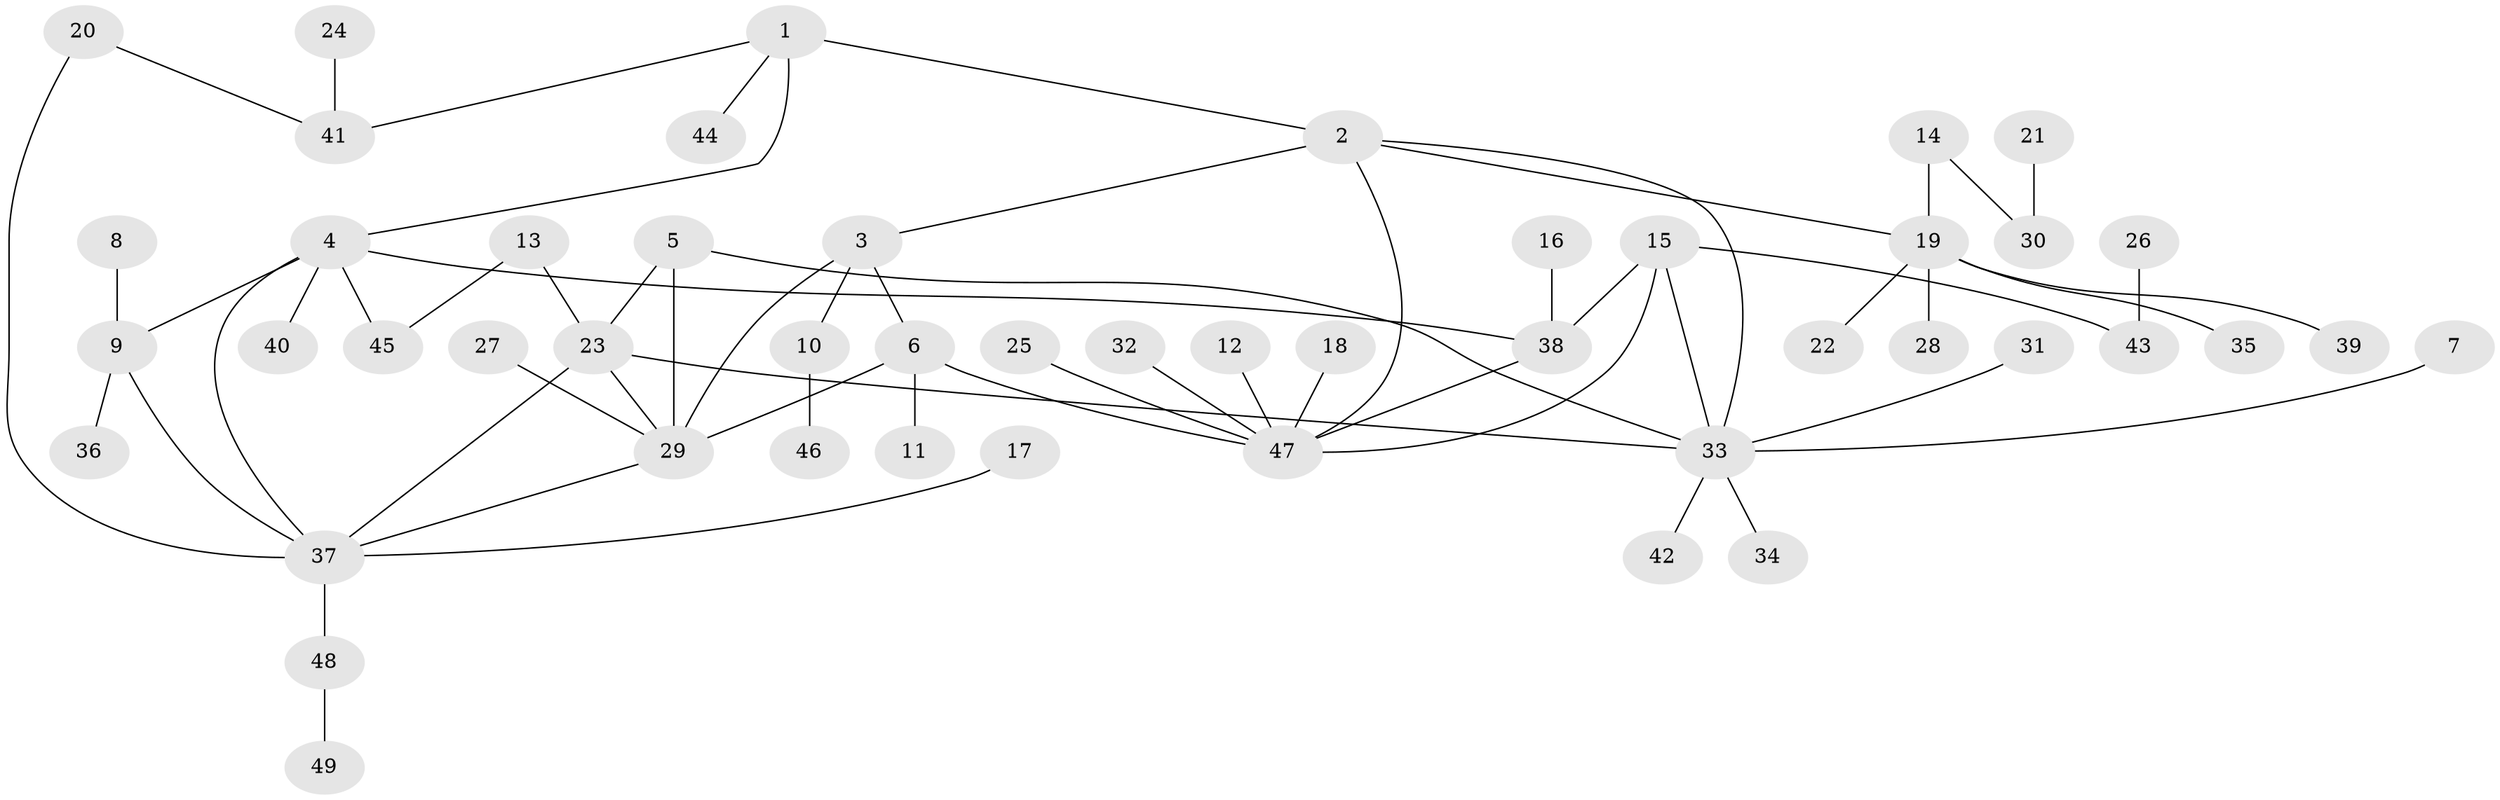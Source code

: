 // original degree distribution, {5: 0.08695652173913043, 4: 0.057971014492753624, 9: 0.028985507246376812, 7: 0.028985507246376812, 6: 0.014492753623188406, 8: 0.014492753623188406, 3: 0.07246376811594203, 1: 0.5652173913043478, 2: 0.13043478260869565}
// Generated by graph-tools (version 1.1) at 2025/37/03/04/25 23:37:39]
// undirected, 49 vertices, 61 edges
graph export_dot {
  node [color=gray90,style=filled];
  1;
  2;
  3;
  4;
  5;
  6;
  7;
  8;
  9;
  10;
  11;
  12;
  13;
  14;
  15;
  16;
  17;
  18;
  19;
  20;
  21;
  22;
  23;
  24;
  25;
  26;
  27;
  28;
  29;
  30;
  31;
  32;
  33;
  34;
  35;
  36;
  37;
  38;
  39;
  40;
  41;
  42;
  43;
  44;
  45;
  46;
  47;
  48;
  49;
  1 -- 2 [weight=2.0];
  1 -- 4 [weight=1.0];
  1 -- 41 [weight=1.0];
  1 -- 44 [weight=1.0];
  2 -- 3 [weight=1.0];
  2 -- 19 [weight=1.0];
  2 -- 33 [weight=1.0];
  2 -- 47 [weight=1.0];
  3 -- 6 [weight=1.0];
  3 -- 10 [weight=1.0];
  3 -- 29 [weight=1.0];
  4 -- 9 [weight=1.0];
  4 -- 37 [weight=1.0];
  4 -- 38 [weight=1.0];
  4 -- 40 [weight=1.0];
  4 -- 45 [weight=1.0];
  5 -- 23 [weight=1.0];
  5 -- 29 [weight=1.0];
  5 -- 33 [weight=1.0];
  6 -- 11 [weight=1.0];
  6 -- 29 [weight=1.0];
  6 -- 47 [weight=1.0];
  7 -- 33 [weight=1.0];
  8 -- 9 [weight=1.0];
  9 -- 36 [weight=1.0];
  9 -- 37 [weight=1.0];
  10 -- 46 [weight=1.0];
  12 -- 47 [weight=1.0];
  13 -- 23 [weight=1.0];
  13 -- 45 [weight=1.0];
  14 -- 19 [weight=1.0];
  14 -- 30 [weight=1.0];
  15 -- 33 [weight=1.0];
  15 -- 38 [weight=1.0];
  15 -- 43 [weight=1.0];
  15 -- 47 [weight=1.0];
  16 -- 38 [weight=1.0];
  17 -- 37 [weight=1.0];
  18 -- 47 [weight=1.0];
  19 -- 22 [weight=1.0];
  19 -- 28 [weight=1.0];
  19 -- 35 [weight=1.0];
  19 -- 39 [weight=1.0];
  20 -- 37 [weight=1.0];
  20 -- 41 [weight=1.0];
  21 -- 30 [weight=1.0];
  23 -- 29 [weight=1.0];
  23 -- 33 [weight=1.0];
  23 -- 37 [weight=1.0];
  24 -- 41 [weight=1.0];
  25 -- 47 [weight=1.0];
  26 -- 43 [weight=1.0];
  27 -- 29 [weight=1.0];
  29 -- 37 [weight=1.0];
  31 -- 33 [weight=1.0];
  32 -- 47 [weight=1.0];
  33 -- 34 [weight=1.0];
  33 -- 42 [weight=1.0];
  37 -- 48 [weight=1.0];
  38 -- 47 [weight=1.0];
  48 -- 49 [weight=1.0];
}
